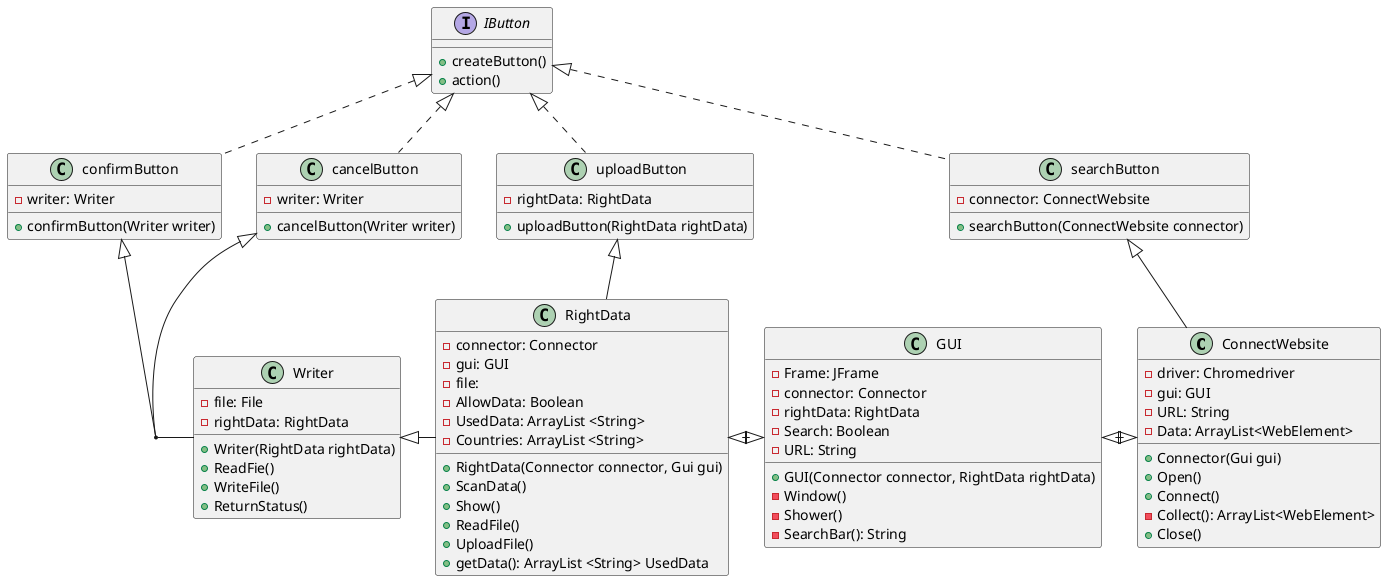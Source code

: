 @startuml
'https://plantuml.com/sequence-diagram

class ConnectWebsite{
    - driver: Chromedriver
    - gui: GUI
    - URL: String
    - Data: ArrayList<WebElement>

    + Connector(Gui gui)
    + Open()
    + Connect()
    - Collect(): ArrayList<WebElement>
    + Close()
}

class Writer{
    - file: File
    - rightData: RightData

    + Writer(RightData rightData)
    + ReadFie()
    + WriteFile()
    + ReturnStatus()
}

class RightData{
    - connector: Connector
    - gui: GUI
    - file:
    - AllowData: Boolean
    - UsedData: ArrayList <String>
    - Countries: ArrayList <String>

    + RightData(Connector connector, Gui gui)
    + ScanData()
    + Show()
    + ReadFile()
    + UploadFile()
    + getData(): ArrayList <String> UsedData
 }

class GUI{
    - Frame: JFrame
    - connector: Connector
    - rightData: RightData
    - Search: Boolean
    - URL: String

    + GUI(Connector connector, RightData rightData)
    - Window()
    - Shower()
    - SearchBar(): String
}

interface IButton{
    + createButton()
    + action()
}

class uploadButton{
    - rightData: RightData

    + uploadButton(RightData rightData)
}

class confirmButton{
    - writer: Writer

    + confirmButton(Writer writer)
}

class cancelButton{
    - writer: Writer

    + cancelButton(Writer writer)
}

class searchButton{
    - connector: ConnectWebsite

    + searchButton(ConnectWebsite connector)
}

IButton <|.. uploadButton
IButton <|.. confirmButton
IButton <|.. cancelButton
IButton <|.. searchButton

GUI <|-|> ConnectWebsite

RightData <|-|> GUI

Writer <|- RightData

uploadButton <|- RightData
confirmButton <|- Writer
cancelButton <|- (confirmButton, Writer)
searchButton <|- ConnectWebsite

@enduml